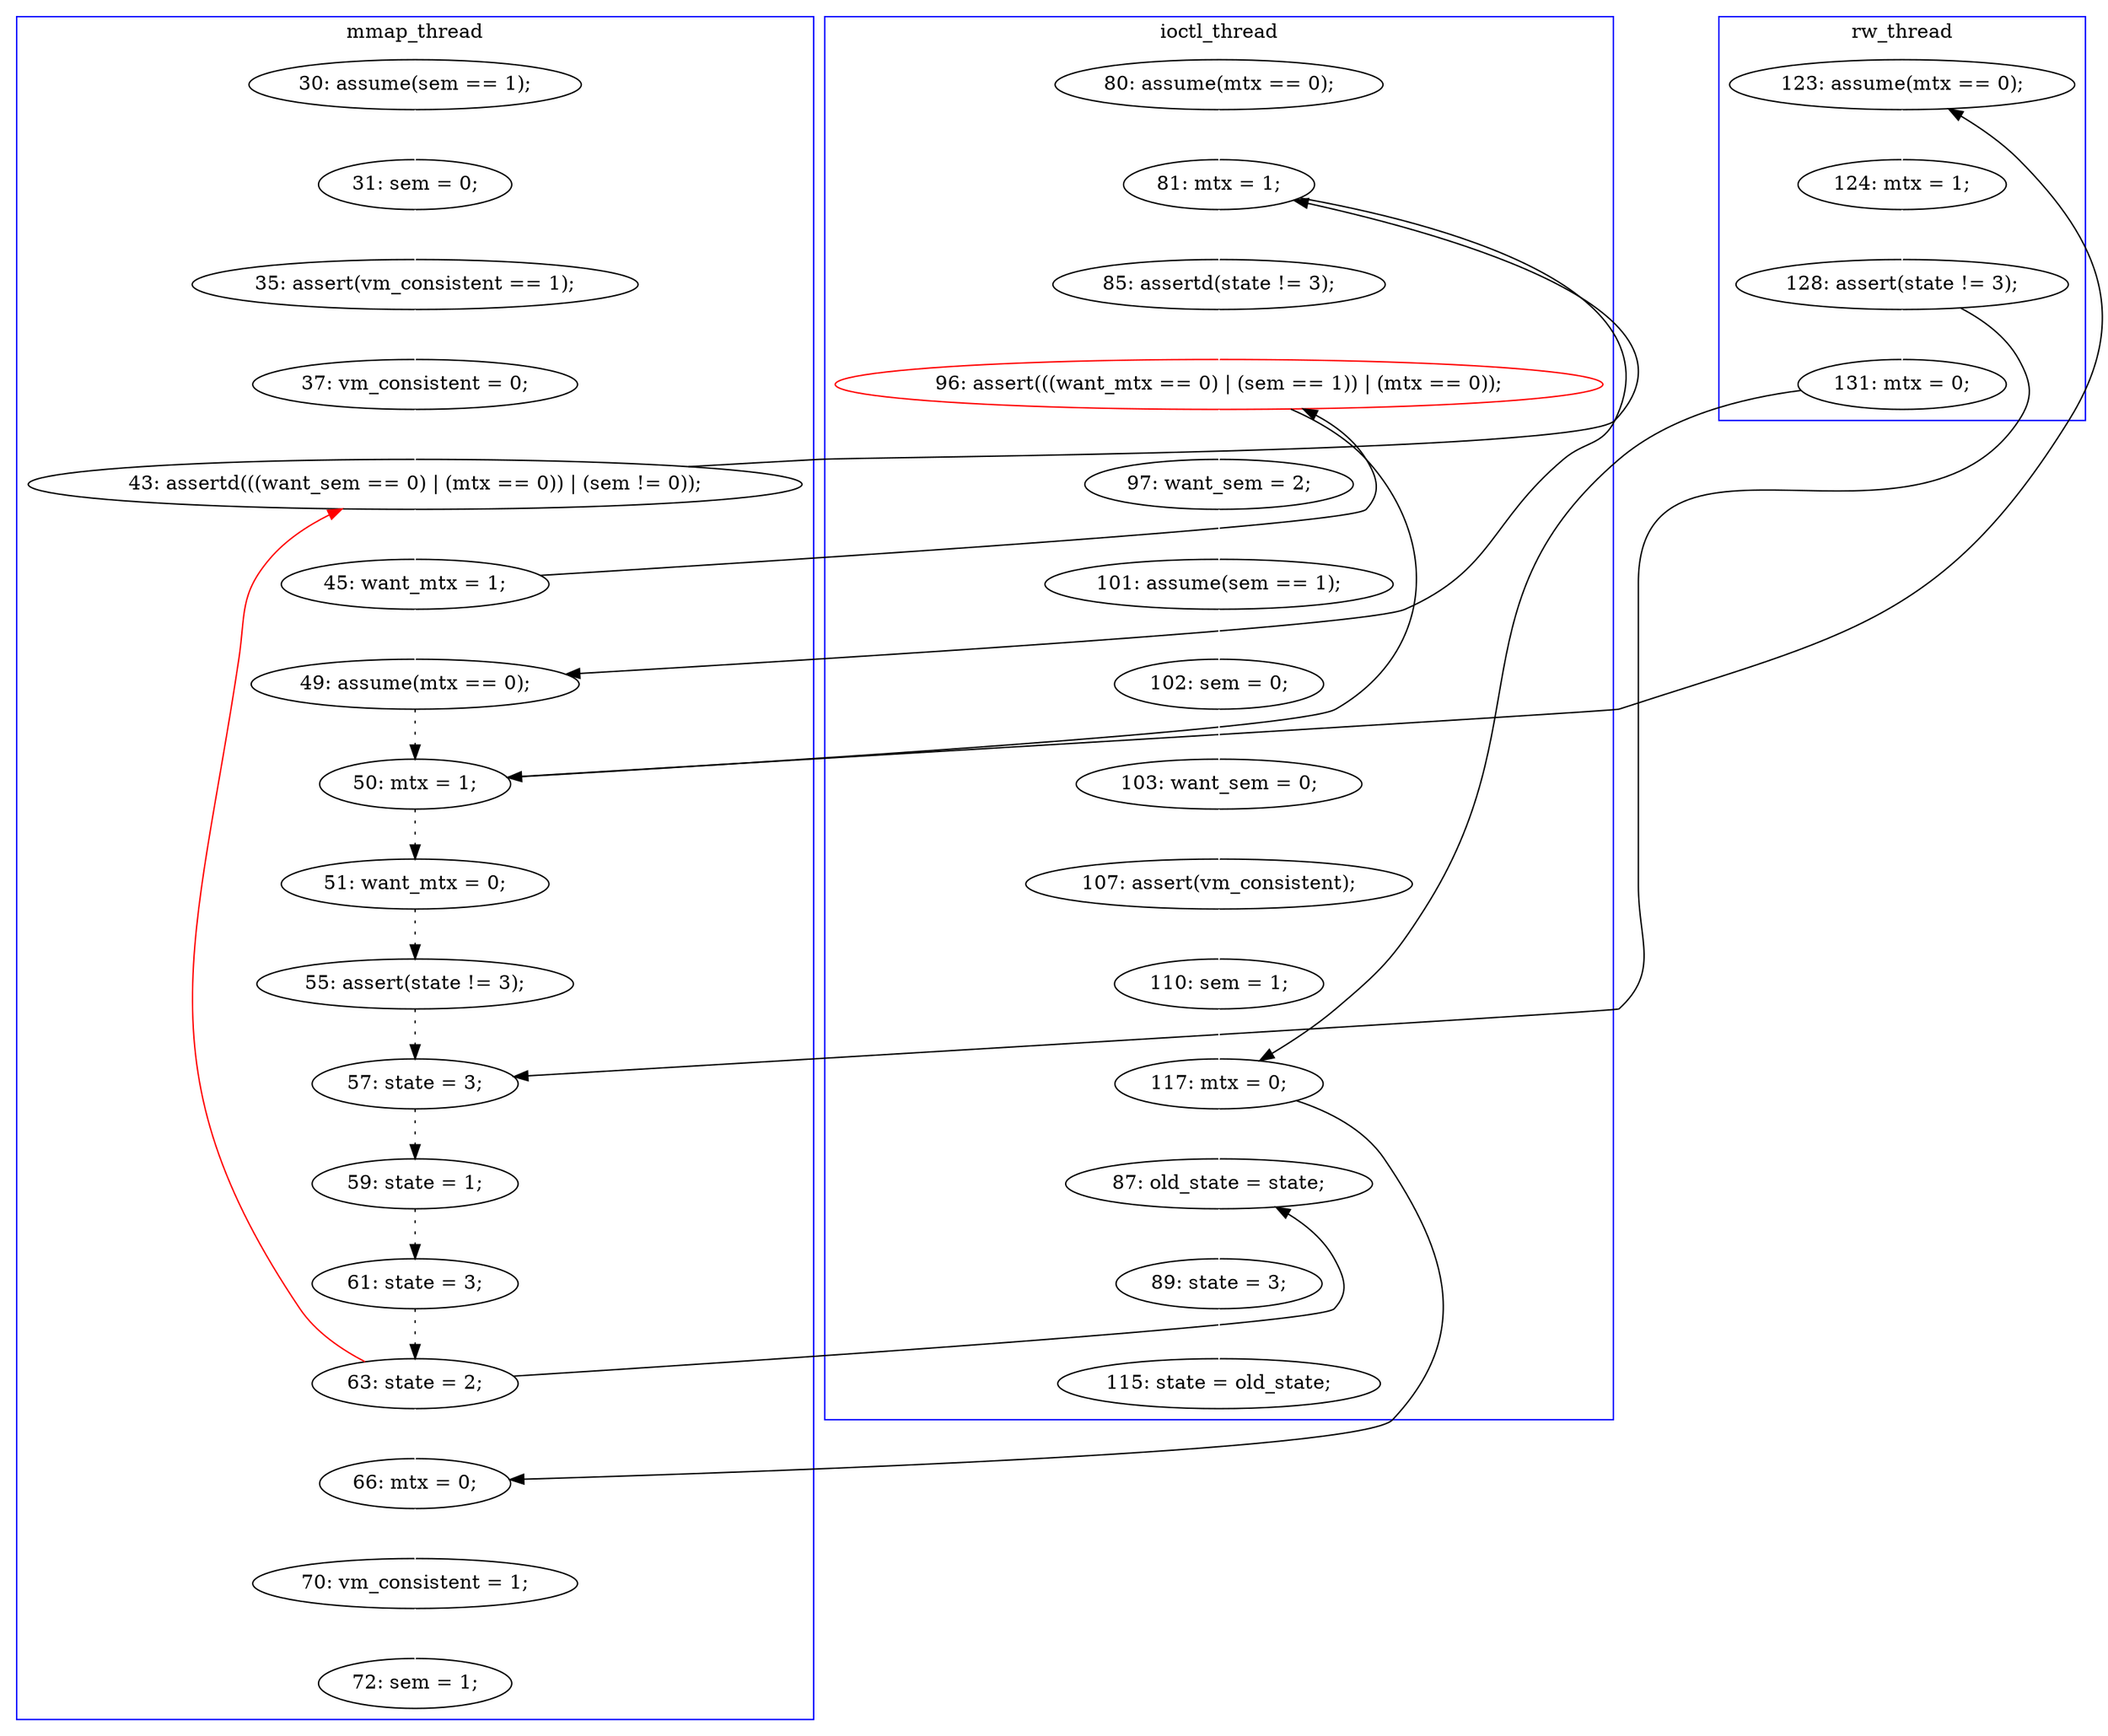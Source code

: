 digraph Counterexample {
	20 -> 22 [color = white, style = solid]
	11 -> 12 [color = white, style = solid]
	43 -> 49 [color = white, style = solid]
	19 -> 20 [color = white, style = solid]
	24 -> 33 [color = black, style = solid, constraint = false]
	18 -> 19 [color = white, style = solid]
	19 -> 23 [color = black, style = solid, constraint = false]
	35 -> 38 [color = white, style = solid]
	24 -> 25 [color = black, style = dotted]
	35 -> 37 [color = black, style = solid, constraint = false]
	27 -> 37 [color = black, style = dotted]
	16 -> 22 [color = black, style = solid, constraint = false]
	38 -> 45 [color = black, style = solid, constraint = false]
	29 -> 30 [color = white, style = solid]
	23 -> 24 [color = black, style = dotted]
	22 -> 24 [color = black, style = solid, constraint = false]
	34 -> 35 [color = white, style = solid]
	43 -> 46 [color = black, style = solid, constraint = false]
	13 -> 14 [color = white, style = solid]
	45 -> 46 [color = white, style = solid]
	30 -> 31 [color = white, style = solid]
	31 -> 42 [color = white, style = solid]
	46 -> 47 [color = white, style = solid]
	12 -> 13 [color = white, style = solid]
	15 -> 19 [color = black, style = solid, constraint = false]
	42 -> 44 [color = white, style = solid]
	45 -> 49 [color = black, style = solid, constraint = false]
	51 -> 52 [color = white, style = solid]
	43 -> 15 [color = red, style = solid, constraint = false]
	37 -> 39 [color = black, style = dotted]
	28 -> 29 [color = white, style = solid]
	14 -> 15 [color = white, style = solid]
	16 -> 23 [color = white, style = solid]
	15 -> 16 [color = white, style = solid]
	47 -> 48 [color = white, style = solid]
	44 -> 45 [color = white, style = solid]
	49 -> 51 [color = white, style = solid]
	33 -> 34 [color = white, style = solid]
	41 -> 43 [color = black, style = dotted]
	22 -> 28 [color = white, style = solid]
	25 -> 27 [color = black, style = dotted]
	39 -> 41 [color = black, style = dotted]
	subgraph cluster3 {
		label = rw_thread
		color = blue
		34  [label = "124: mtx = 1;"]
		38  [label = "131: mtx = 0;"]
		35  [label = "128: assert(state != 3);"]
		33  [label = "123: assume(mtx == 0);"]
	}
	subgraph cluster1 {
		label = mmap_thread
		color = blue
		11  [label = "30: assume(sem == 1);"]
		52  [label = "72: sem = 1;"]
		23  [label = "49: assume(mtx == 0);"]
		39  [label = "59: state = 1;"]
		16  [label = "45: want_mtx = 1;"]
		41  [label = "61: state = 3;"]
		37  [label = "57: state = 3;"]
		25  [label = "51: want_mtx = 0;"]
		14  [label = "37: vm_consistent = 0;"]
		49  [label = "66: mtx = 0;"]
		15  [label = "43: assertd(((want_sem == 0) | (mtx == 0)) | (sem != 0));"]
		13  [label = "35: assert(vm_consistent == 1);"]
		24  [label = "50: mtx = 1;"]
		27  [label = "55: assert(state != 3);"]
		12  [label = "31: sem = 0;"]
		43  [label = "63: state = 2;"]
		51  [label = "70: vm_consistent = 1;"]
	}
	subgraph cluster2 {
		label = ioctl_thread
		color = blue
		31  [label = "103: want_sem = 0;"]
		46  [label = "87: old_state = state;"]
		47  [label = "89: state = 3;"]
		22  [label = "96: assert(((want_mtx == 0) | (sem == 1)) | (mtx == 0));", color = red]
		20  [label = "85: assertd(state != 3);"]
		45  [label = "117: mtx = 0;"]
		42  [label = "107: assert(vm_consistent);"]
		29  [label = "101: assume(sem == 1);"]
		44  [label = "110: sem = 1;"]
		48  [label = "115: state = old_state;"]
		19  [label = "81: mtx = 1;"]
		30  [label = "102: sem = 0;"]
		18  [label = "80: assume(mtx == 0);"]
		28  [label = "97: want_sem = 2;"]
	}
}